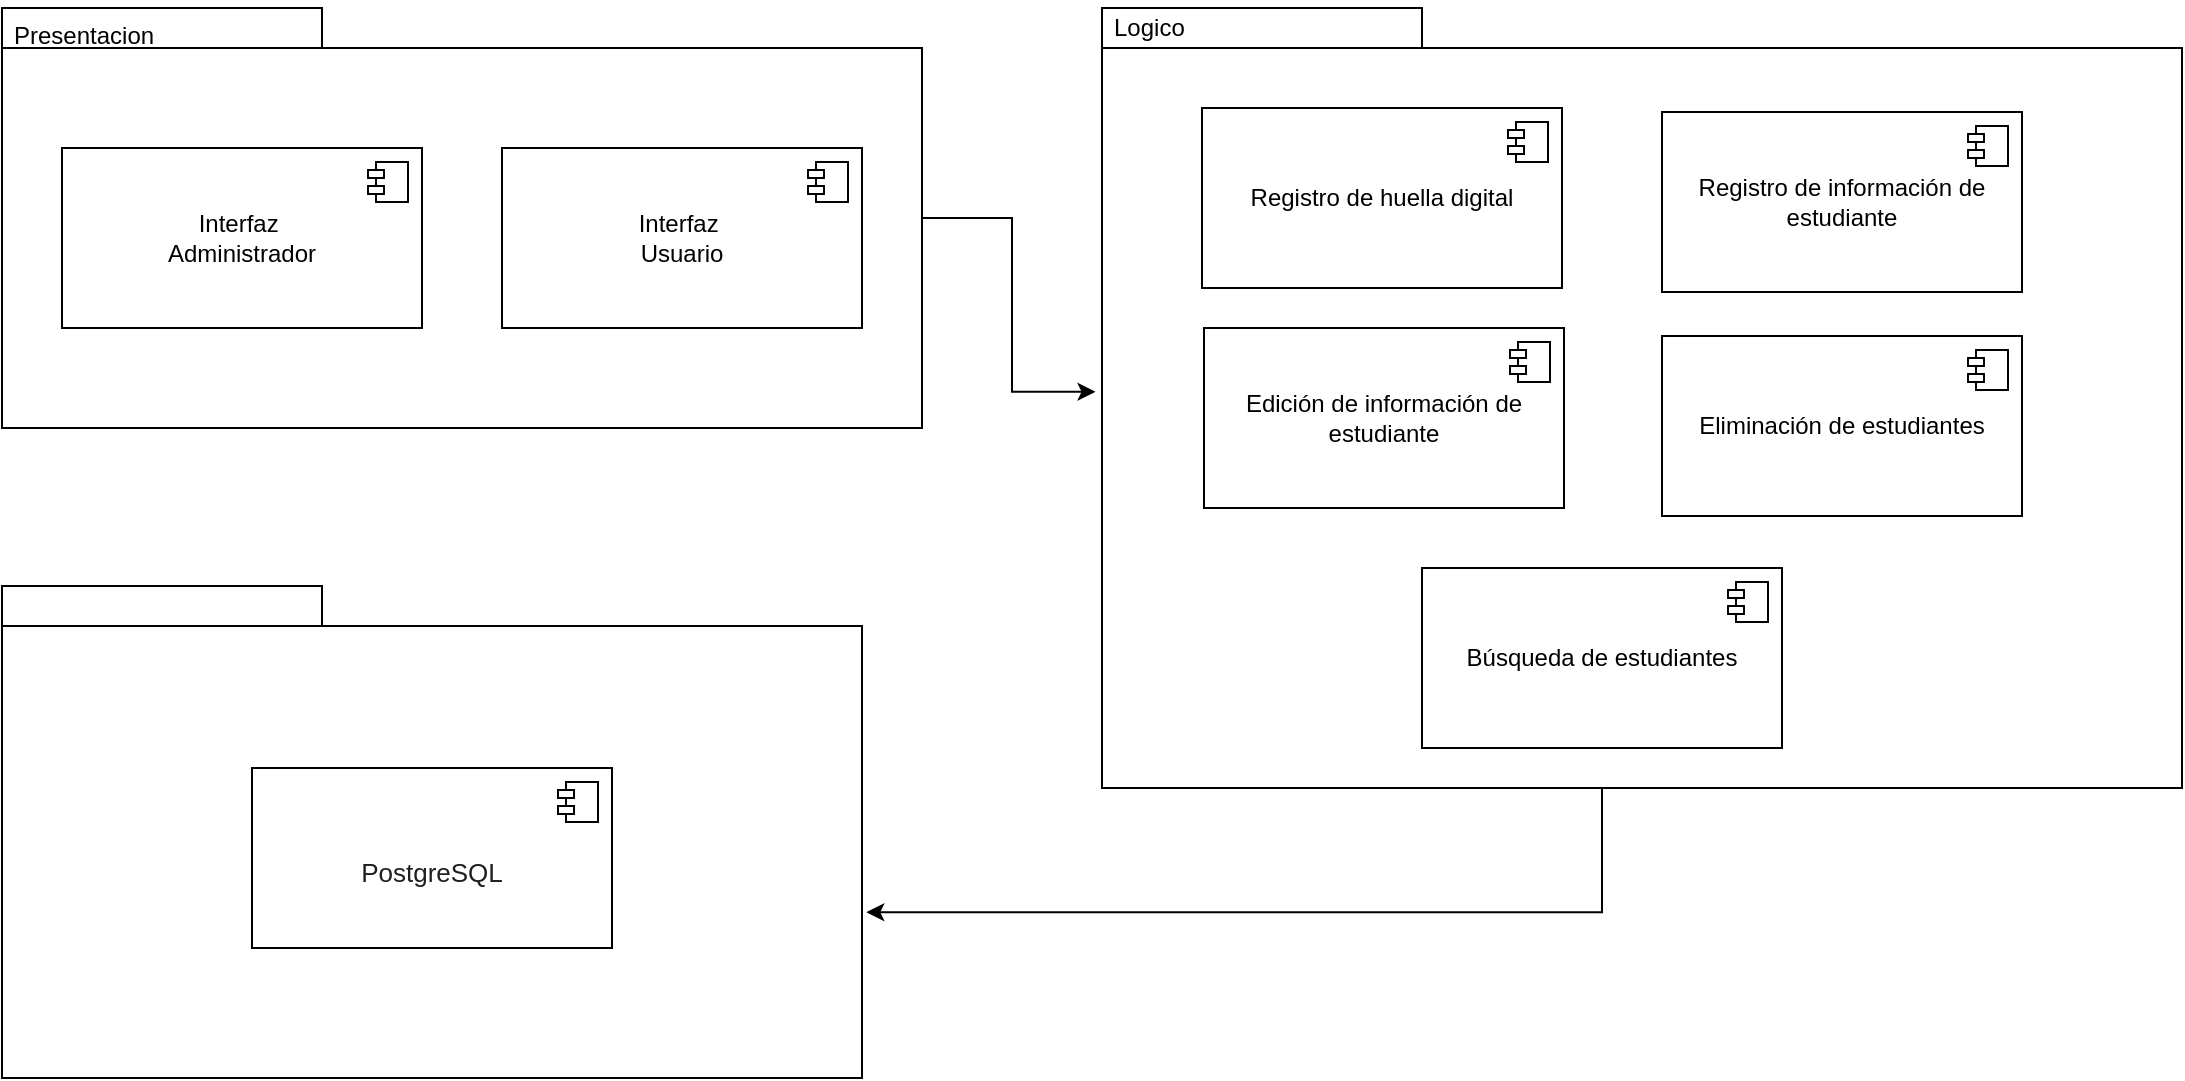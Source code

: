 <mxfile version="25.0.1">
  <diagram name="Página-1" id="V6erRQMQbP4JCtrHdaZo">
    <mxGraphModel dx="1434" dy="772" grid="1" gridSize="10" guides="1" tooltips="1" connect="1" arrows="1" fold="1" page="1" pageScale="1" pageWidth="827" pageHeight="1169" math="0" shadow="0">
      <root>
        <mxCell id="0" />
        <mxCell id="1" parent="0" />
        <mxCell id="j-uyjq3RvUBHWDxqru-Y-8" value="" style="shape=folder;fontStyle=1;spacingTop=10;tabWidth=160;tabHeight=20;tabPosition=left;html=1;whiteSpace=wrap;" vertex="1" parent="1">
          <mxGeometry x="120" y="390" width="460" height="210" as="geometry" />
        </mxCell>
        <mxCell id="j-uyjq3RvUBHWDxqru-Y-4" value="Interfaz&amp;nbsp;&lt;div&gt;Administrador&lt;/div&gt;" style="html=1;dropTarget=0;whiteSpace=wrap;" vertex="1" parent="1">
          <mxGeometry x="150" y="460" width="180" height="90" as="geometry" />
        </mxCell>
        <mxCell id="j-uyjq3RvUBHWDxqru-Y-5" value="" style="shape=module;jettyWidth=8;jettyHeight=4;" vertex="1" parent="j-uyjq3RvUBHWDxqru-Y-4">
          <mxGeometry x="1" width="20" height="20" relative="1" as="geometry">
            <mxPoint x="-27" y="7" as="offset" />
          </mxGeometry>
        </mxCell>
        <mxCell id="j-uyjq3RvUBHWDxqru-Y-6" value="Interfaz&amp;nbsp;&lt;div&gt;Usuario&lt;/div&gt;" style="html=1;dropTarget=0;whiteSpace=wrap;" vertex="1" parent="1">
          <mxGeometry x="370" y="460" width="180" height="90" as="geometry" />
        </mxCell>
        <mxCell id="j-uyjq3RvUBHWDxqru-Y-7" value="" style="shape=module;jettyWidth=8;jettyHeight=4;" vertex="1" parent="j-uyjq3RvUBHWDxqru-Y-6">
          <mxGeometry x="1" width="20" height="20" relative="1" as="geometry">
            <mxPoint x="-27" y="7" as="offset" />
          </mxGeometry>
        </mxCell>
        <mxCell id="j-uyjq3RvUBHWDxqru-Y-9" value="Presentacion" style="text;strokeColor=none;fillColor=none;align=left;verticalAlign=top;spacingLeft=4;spacingRight=4;overflow=hidden;rotatable=0;points=[[0,0.5],[1,0.5]];portConstraint=eastwest;whiteSpace=wrap;html=1;" vertex="1" parent="1">
          <mxGeometry x="120" y="390" width="100" height="26" as="geometry" />
        </mxCell>
        <mxCell id="j-uyjq3RvUBHWDxqru-Y-10" value="" style="shape=folder;fontStyle=1;spacingTop=10;tabWidth=160;tabHeight=20;tabPosition=left;html=1;whiteSpace=wrap;" vertex="1" parent="1">
          <mxGeometry x="670" y="390" width="540" height="390" as="geometry" />
        </mxCell>
        <mxCell id="j-uyjq3RvUBHWDxqru-Y-11" value="Logico" style="text;strokeColor=none;fillColor=none;align=left;verticalAlign=top;spacingLeft=4;spacingRight=4;overflow=hidden;rotatable=0;points=[[0,0.5],[1,0.5]];portConstraint=eastwest;whiteSpace=wrap;html=1;" vertex="1" parent="1">
          <mxGeometry x="670" y="386" width="100" height="26" as="geometry" />
        </mxCell>
        <mxCell id="j-uyjq3RvUBHWDxqru-Y-12" value="Registro de huella digital" style="html=1;dropTarget=0;whiteSpace=wrap;" vertex="1" parent="1">
          <mxGeometry x="720" y="440" width="180" height="90" as="geometry" />
        </mxCell>
        <mxCell id="j-uyjq3RvUBHWDxqru-Y-13" value="" style="shape=module;jettyWidth=8;jettyHeight=4;" vertex="1" parent="j-uyjq3RvUBHWDxqru-Y-12">
          <mxGeometry x="1" width="20" height="20" relative="1" as="geometry">
            <mxPoint x="-27" y="7" as="offset" />
          </mxGeometry>
        </mxCell>
        <mxCell id="j-uyjq3RvUBHWDxqru-Y-14" value="Registro de información de estudiante" style="html=1;dropTarget=0;whiteSpace=wrap;" vertex="1" parent="1">
          <mxGeometry x="950" y="442" width="180" height="90" as="geometry" />
        </mxCell>
        <mxCell id="j-uyjq3RvUBHWDxqru-Y-15" value="" style="shape=module;jettyWidth=8;jettyHeight=4;" vertex="1" parent="j-uyjq3RvUBHWDxqru-Y-14">
          <mxGeometry x="1" width="20" height="20" relative="1" as="geometry">
            <mxPoint x="-27" y="7" as="offset" />
          </mxGeometry>
        </mxCell>
        <mxCell id="j-uyjq3RvUBHWDxqru-Y-16" value="Edición de información de estudiante" style="html=1;dropTarget=0;whiteSpace=wrap;" vertex="1" parent="1">
          <mxGeometry x="721" y="550" width="180" height="90" as="geometry" />
        </mxCell>
        <mxCell id="j-uyjq3RvUBHWDxqru-Y-17" value="" style="shape=module;jettyWidth=8;jettyHeight=4;" vertex="1" parent="j-uyjq3RvUBHWDxqru-Y-16">
          <mxGeometry x="1" width="20" height="20" relative="1" as="geometry">
            <mxPoint x="-27" y="7" as="offset" />
          </mxGeometry>
        </mxCell>
        <mxCell id="j-uyjq3RvUBHWDxqru-Y-18" value="Eliminación de estudiantes" style="html=1;dropTarget=0;whiteSpace=wrap;" vertex="1" parent="1">
          <mxGeometry x="950" y="554" width="180" height="90" as="geometry" />
        </mxCell>
        <mxCell id="j-uyjq3RvUBHWDxqru-Y-19" value="" style="shape=module;jettyWidth=8;jettyHeight=4;" vertex="1" parent="j-uyjq3RvUBHWDxqru-Y-18">
          <mxGeometry x="1" width="20" height="20" relative="1" as="geometry">
            <mxPoint x="-27" y="7" as="offset" />
          </mxGeometry>
        </mxCell>
        <mxCell id="j-uyjq3RvUBHWDxqru-Y-20" value="Búsqueda de estudiantes" style="html=1;dropTarget=0;whiteSpace=wrap;" vertex="1" parent="1">
          <mxGeometry x="830" y="670" width="180" height="90" as="geometry" />
        </mxCell>
        <mxCell id="j-uyjq3RvUBHWDxqru-Y-21" value="" style="shape=module;jettyWidth=8;jettyHeight=4;" vertex="1" parent="j-uyjq3RvUBHWDxqru-Y-20">
          <mxGeometry x="1" width="20" height="20" relative="1" as="geometry">
            <mxPoint x="-27" y="7" as="offset" />
          </mxGeometry>
        </mxCell>
        <mxCell id="j-uyjq3RvUBHWDxqru-Y-22" value="" style="shape=folder;fontStyle=1;spacingTop=10;tabWidth=160;tabHeight=20;tabPosition=left;html=1;whiteSpace=wrap;" vertex="1" parent="1">
          <mxGeometry x="120" y="679" width="430" height="246" as="geometry" />
        </mxCell>
        <mxCell id="j-uyjq3RvUBHWDxqru-Y-23" value="&lt;br&gt;&lt;div&gt;&lt;span style=&quot;color: rgb(31, 31, 31); font-family: &amp;quot;Google Sans&amp;quot;, Arial, sans-serif-medium, sans-serif; text-align: start; background-color: rgb(255, 255, 255);&quot;&gt;&lt;font style=&quot;font-size: 13px;&quot;&gt;PostgreSQL&lt;/font&gt;&lt;/span&gt;&lt;/div&gt;" style="html=1;dropTarget=0;whiteSpace=wrap;" vertex="1" parent="1">
          <mxGeometry x="245" y="770" width="180" height="90" as="geometry" />
        </mxCell>
        <mxCell id="j-uyjq3RvUBHWDxqru-Y-24" value="" style="shape=module;jettyWidth=8;jettyHeight=4;" vertex="1" parent="j-uyjq3RvUBHWDxqru-Y-23">
          <mxGeometry x="1" width="20" height="20" relative="1" as="geometry">
            <mxPoint x="-27" y="7" as="offset" />
          </mxGeometry>
        </mxCell>
        <mxCell id="j-uyjq3RvUBHWDxqru-Y-25" style="edgeStyle=orthogonalEdgeStyle;rounded=0;orthogonalLoop=1;jettySize=auto;html=1;entryX=-0.006;entryY=0.492;entryDx=0;entryDy=0;entryPerimeter=0;" edge="1" parent="1" source="j-uyjq3RvUBHWDxqru-Y-8" target="j-uyjq3RvUBHWDxqru-Y-10">
          <mxGeometry relative="1" as="geometry" />
        </mxCell>
        <mxCell id="j-uyjq3RvUBHWDxqru-Y-26" style="edgeStyle=orthogonalEdgeStyle;rounded=0;orthogonalLoop=1;jettySize=auto;html=1;entryX=1.005;entryY=0.663;entryDx=0;entryDy=0;entryPerimeter=0;" edge="1" parent="1" source="j-uyjq3RvUBHWDxqru-Y-10" target="j-uyjq3RvUBHWDxqru-Y-22">
          <mxGeometry relative="1" as="geometry">
            <Array as="points">
              <mxPoint x="920" y="843" />
            </Array>
          </mxGeometry>
        </mxCell>
      </root>
    </mxGraphModel>
  </diagram>
</mxfile>
